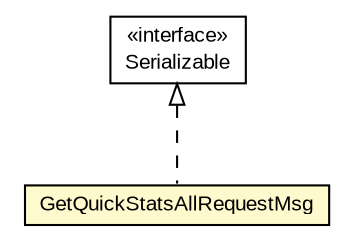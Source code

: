 #!/usr/local/bin/dot
#
# Class diagram 
# Generated by UMLGraph version R5_6-24-gf6e263 (http://www.umlgraph.org/)
#

digraph G {
	edge [fontname="arial",fontsize=10,labelfontname="arial",labelfontsize=10];
	node [fontname="arial",fontsize=10,shape=plaintext];
	nodesep=0.25;
	ranksep=0.5;
	// org.miloss.fgsms.services.interfaces.dataaccessservice.GetQuickStatsAllRequestMsg
	c609525 [label=<<table title="org.miloss.fgsms.services.interfaces.dataaccessservice.GetQuickStatsAllRequestMsg" border="0" cellborder="1" cellspacing="0" cellpadding="2" port="p" bgcolor="lemonChiffon" href="./GetQuickStatsAllRequestMsg.html">
		<tr><td><table border="0" cellspacing="0" cellpadding="1">
<tr><td align="center" balign="center"> GetQuickStatsAllRequestMsg </td></tr>
		</table></td></tr>
		</table>>, URL="./GetQuickStatsAllRequestMsg.html", fontname="arial", fontcolor="black", fontsize=10.0];
	//org.miloss.fgsms.services.interfaces.dataaccessservice.GetQuickStatsAllRequestMsg implements java.io.Serializable
	c610422:p -> c609525:p [dir=back,arrowtail=empty,style=dashed];
	// java.io.Serializable
	c610422 [label=<<table title="java.io.Serializable" border="0" cellborder="1" cellspacing="0" cellpadding="2" port="p" href="http://java.sun.com/j2se/1.4.2/docs/api/java/io/Serializable.html">
		<tr><td><table border="0" cellspacing="0" cellpadding="1">
<tr><td align="center" balign="center"> &#171;interface&#187; </td></tr>
<tr><td align="center" balign="center"> Serializable </td></tr>
		</table></td></tr>
		</table>>, URL="http://java.sun.com/j2se/1.4.2/docs/api/java/io/Serializable.html", fontname="arial", fontcolor="black", fontsize=10.0];
}

